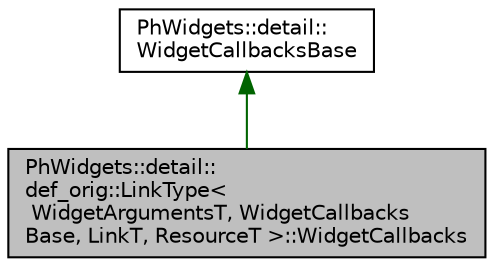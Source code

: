 digraph "PhWidgets::detail::def_orig::LinkType&lt; WidgetArgumentsT, WidgetCallbacksBase, LinkT, ResourceT &gt;::WidgetCallbacks"
{
  edge [fontname="Helvetica",fontsize="10",labelfontname="Helvetica",labelfontsize="10"];
  node [fontname="Helvetica",fontsize="10",shape=record];
  Node0 [label="PhWidgets::detail::\ldef_orig::LinkType\<\l WidgetArgumentsT, WidgetCallbacks\lBase, LinkT, ResourceT \>::WidgetCallbacks",height=0.2,width=0.4,color="black", fillcolor="grey75", style="filled", fontcolor="black"];
  Node1 -> Node0 [dir="back",color="darkgreen",fontsize="10",style="solid",fontname="Helvetica"];
  Node1 [label="PhWidgets::detail::\lWidgetCallbacksBase",height=0.2,width=0.4,color="black", fillcolor="white", style="filled",URL="$struct_ph_widgets_1_1detail_1_1_widget_callbacks_base.html"];
}
